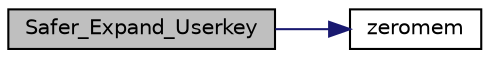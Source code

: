 digraph "Safer_Expand_Userkey"
{
 // LATEX_PDF_SIZE
  edge [fontname="Helvetica",fontsize="10",labelfontname="Helvetica",labelfontsize="10"];
  node [fontname="Helvetica",fontsize="10",shape=record];
  rankdir="LR";
  Node16 [label="Safer_Expand_Userkey",height=0.2,width=0.4,color="black", fillcolor="grey75", style="filled", fontcolor="black",tooltip=" "];
  Node16 -> Node17 [color="midnightblue",fontsize="10",style="solid"];
  Node17 [label="zeromem",height=0.2,width=0.4,color="black", fillcolor="white", style="filled",URL="$tomcrypt__misc_8h.html#a63b6e188713790263bfd3612fe8b398f",tooltip="Zero a block of memory."];
}
